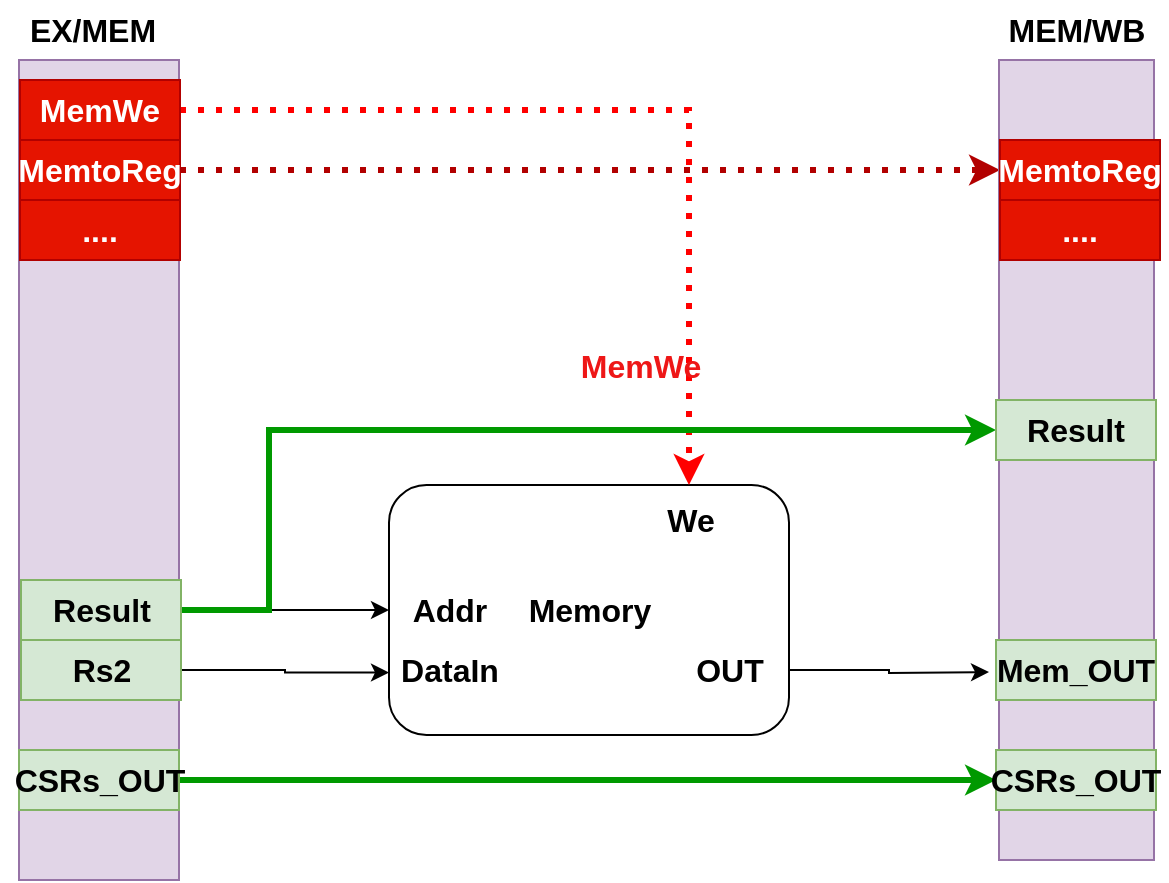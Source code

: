 <mxfile version="27.0.3">
  <diagram name="第 1 页" id="Oujjc9dFSEn5Tp1WTh4n">
    <mxGraphModel dx="777" dy="938" grid="1" gridSize="10" guides="1" tooltips="1" connect="1" arrows="1" fold="1" page="1" pageScale="1" pageWidth="945" pageHeight="462" math="0" shadow="0">
      <root>
        <mxCell id="0" />
        <mxCell id="1" parent="0" />
        <mxCell id="NaLfc49Hw88pL273WHC5-3" style="edgeStyle=orthogonalEdgeStyle;rounded=0;orthogonalLoop=1;jettySize=auto;html=1;exitX=1;exitY=0.5;exitDx=0;exitDy=0;entryX=0;entryY=0.75;entryDx=0;entryDy=0;fontSize=16;fontStyle=1;movable=1;resizable=1;rotatable=1;deletable=1;editable=1;locked=0;connectable=1;" edge="1" parent="1" source="NaLfc49Hw88pL273WHC5-14" target="NaLfc49Hw88pL273WHC5-4">
          <mxGeometry relative="1" as="geometry" />
        </mxCell>
        <mxCell id="NaLfc49Hw88pL273WHC5-4" value="Memory" style="rounded=1;whiteSpace=wrap;html=1;fontSize=16;fontStyle=1;movable=1;resizable=1;rotatable=1;deletable=1;editable=1;locked=0;connectable=1;" vertex="1" parent="1">
          <mxGeometry x="1297.5" y="522.5" width="200" height="125" as="geometry" />
        </mxCell>
        <mxCell id="NaLfc49Hw88pL273WHC5-5" value="DataIn" style="text;html=1;align=center;verticalAlign=middle;whiteSpace=wrap;rounded=0;fontSize=16;fontStyle=1;movable=1;resizable=1;rotatable=1;deletable=1;editable=1;locked=0;connectable=1;" vertex="1" parent="1">
          <mxGeometry x="1297.5" y="600" width="60" height="30" as="geometry" />
        </mxCell>
        <mxCell id="NaLfc49Hw88pL273WHC5-6" value="Addr" style="text;html=1;align=center;verticalAlign=middle;whiteSpace=wrap;rounded=0;fontSize=16;fontStyle=1;dashed=1;dashPattern=1 2;strokeWidth=2;movable=1;resizable=1;rotatable=1;deletable=1;editable=1;locked=0;connectable=1;" vertex="1" parent="1">
          <mxGeometry x="1297.5" y="570" width="60" height="30" as="geometry" />
        </mxCell>
        <mxCell id="NaLfc49Hw88pL273WHC5-7" style="edgeStyle=orthogonalEdgeStyle;rounded=0;orthogonalLoop=1;jettySize=auto;html=1;exitX=1;exitY=0.5;exitDx=0;exitDy=0;entryX=0.75;entryY=0;entryDx=0;entryDy=0;strokeColor=#FF0000;strokeWidth=3;dashed=1;dashPattern=1 2;movable=1;resizable=1;rotatable=1;deletable=1;editable=1;locked=0;connectable=1;" edge="1" parent="1" source="NaLfc49Hw88pL273WHC5-18" target="NaLfc49Hw88pL273WHC5-4">
          <mxGeometry relative="1" as="geometry" />
        </mxCell>
        <mxCell id="NaLfc49Hw88pL273WHC5-8" value="We" style="text;html=1;align=center;verticalAlign=middle;resizable=1;points=[];autosize=1;strokeColor=none;fillColor=none;fontSize=16;fontStyle=1;dashed=1;dashPattern=1 2;strokeWidth=2;movable=1;rotatable=1;deletable=1;editable=1;locked=0;connectable=1;" vertex="1" parent="1">
          <mxGeometry x="1422.5" y="525" width="50" height="30" as="geometry" />
        </mxCell>
        <mxCell id="NaLfc49Hw88pL273WHC5-9" style="edgeStyle=orthogonalEdgeStyle;rounded=0;orthogonalLoop=1;jettySize=auto;html=1;exitX=1;exitY=0.5;exitDx=0;exitDy=0;movable=1;resizable=1;rotatable=1;deletable=1;editable=1;locked=0;connectable=1;" edge="1" parent="1" source="NaLfc49Hw88pL273WHC5-10">
          <mxGeometry relative="1" as="geometry">
            <mxPoint x="1597.5" y="616" as="targetPoint" />
          </mxGeometry>
        </mxCell>
        <mxCell id="NaLfc49Hw88pL273WHC5-10" value="OUT" style="text;html=1;align=center;verticalAlign=middle;whiteSpace=wrap;rounded=0;fontSize=16;fontStyle=1;movable=1;resizable=1;rotatable=1;deletable=1;editable=1;locked=0;connectable=1;" vertex="1" parent="1">
          <mxGeometry x="1437.5" y="600" width="60" height="30" as="geometry" />
        </mxCell>
        <mxCell id="NaLfc49Hw88pL273WHC5-11" style="edgeStyle=orthogonalEdgeStyle;rounded=0;orthogonalLoop=1;jettySize=auto;html=1;exitX=1;exitY=0.5;exitDx=0;exitDy=0;entryX=0;entryY=0.5;entryDx=0;entryDy=0;strokeWidth=3;fillColor=#e51400;strokeColor=#B20000;dashed=1;dashPattern=1 2;movable=1;resizable=1;rotatable=1;deletable=1;editable=1;locked=0;connectable=1;" edge="1" parent="1" source="NaLfc49Hw88pL273WHC5-19" target="NaLfc49Hw88pL273WHC5-24">
          <mxGeometry relative="1" as="geometry" />
        </mxCell>
        <mxCell id="NaLfc49Hw88pL273WHC5-12" value="" style="rounded=0;whiteSpace=wrap;html=1;fontSize=16;fillColor=#e1d5e7;strokeColor=#9673a6;container=0;fontStyle=1;movable=1;resizable=1;rotatable=1;deletable=1;editable=1;locked=0;connectable=1;" vertex="1" parent="1">
          <mxGeometry x="1112.5" y="310" width="80" height="410" as="geometry" />
        </mxCell>
        <mxCell id="NaLfc49Hw88pL273WHC5-13" value="EX/MEM" style="text;html=1;align=center;verticalAlign=middle;resizable=1;points=[];autosize=1;strokeColor=none;fillColor=none;fontSize=16;container=0;fontStyle=1;movable=1;rotatable=1;deletable=1;editable=1;locked=0;connectable=1;" vertex="1" parent="1">
          <mxGeometry x="1103.5" y="280" width="90" height="30" as="geometry" />
        </mxCell>
        <mxCell id="NaLfc49Hw88pL273WHC5-14" value="Rs2" style="rounded=0;whiteSpace=wrap;html=1;fontSize=16;fillColor=#d5e8d4;strokeColor=#82b366;container=0;fontStyle=1;movable=1;resizable=1;rotatable=1;deletable=1;editable=1;locked=0;connectable=1;" vertex="1" parent="1">
          <mxGeometry x="1113.5" y="600" width="80" height="30" as="geometry" />
        </mxCell>
        <mxCell id="NaLfc49Hw88pL273WHC5-15" style="edgeStyle=orthogonalEdgeStyle;rounded=0;orthogonalLoop=1;jettySize=auto;html=1;exitX=1;exitY=0.5;exitDx=0;exitDy=0;entryX=0;entryY=0.5;entryDx=0;entryDy=0;movable=1;resizable=1;rotatable=1;deletable=1;editable=1;locked=0;connectable=1;" edge="1" parent="1" source="NaLfc49Hw88pL273WHC5-17" target="NaLfc49Hw88pL273WHC5-6">
          <mxGeometry relative="1" as="geometry" />
        </mxCell>
        <mxCell id="NaLfc49Hw88pL273WHC5-16" style="edgeStyle=orthogonalEdgeStyle;rounded=0;orthogonalLoop=1;jettySize=auto;html=1;entryX=0;entryY=0.5;entryDx=0;entryDy=0;strokeColor=#009900;strokeWidth=3;movable=1;resizable=1;rotatable=1;deletable=1;editable=1;locked=0;connectable=1;" edge="1" parent="1" source="NaLfc49Hw88pL273WHC5-17" target="NaLfc49Hw88pL273WHC5-23">
          <mxGeometry relative="1" as="geometry">
            <Array as="points">
              <mxPoint x="1237.5" y="585" />
              <mxPoint x="1237.5" y="495" />
            </Array>
          </mxGeometry>
        </mxCell>
        <mxCell id="NaLfc49Hw88pL273WHC5-17" value="Result" style="rounded=0;whiteSpace=wrap;html=1;fontSize=16;fillColor=#d5e8d4;strokeColor=#82b366;container=0;fontStyle=1;movable=1;resizable=1;rotatable=1;deletable=1;editable=1;locked=0;connectable=1;" vertex="1" parent="1">
          <mxGeometry x="1113.5" y="570" width="80" height="30" as="geometry" />
        </mxCell>
        <mxCell id="NaLfc49Hw88pL273WHC5-18" value="&lt;span style=&quot;font-size: 16px;&quot;&gt;&lt;font style=&quot;font-size: 16px;&quot;&gt;MemWe&lt;/font&gt;&lt;/span&gt;" style="rounded=0;whiteSpace=wrap;html=1;fillColor=#e51400;strokeColor=#B20000;fontColor=#ffffff;fontSize=16;fontStyle=1;movable=1;resizable=1;rotatable=1;deletable=1;editable=1;locked=0;connectable=1;" vertex="1" parent="1">
          <mxGeometry x="1113" y="320" width="80" height="30" as="geometry" />
        </mxCell>
        <mxCell id="NaLfc49Hw88pL273WHC5-19" value="&lt;span style=&quot;font-size: 16px;&quot;&gt;&lt;font style=&quot;font-size: 16px;&quot;&gt;MemtoReg&lt;/font&gt;&lt;/span&gt;" style="rounded=0;whiteSpace=wrap;html=1;fillColor=#e51400;strokeColor=#B20000;fontColor=#ffffff;fontSize=16;fontStyle=1;movable=1;resizable=1;rotatable=1;deletable=1;editable=1;locked=0;connectable=1;" vertex="1" parent="1">
          <mxGeometry x="1113" y="350" width="80" height="30" as="geometry" />
        </mxCell>
        <mxCell id="NaLfc49Hw88pL273WHC5-20" value="&lt;span style=&quot;font-size: 16px;&quot;&gt;&lt;font style=&quot;font-size: 16px;&quot;&gt;....&lt;/font&gt;&lt;/span&gt;" style="rounded=0;whiteSpace=wrap;html=1;fillColor=#e51400;strokeColor=#B20000;fontColor=#ffffff;fontSize=16;fontStyle=1;movable=1;resizable=1;rotatable=1;deletable=1;editable=1;locked=0;connectable=1;" vertex="1" parent="1">
          <mxGeometry x="1113" y="380" width="80" height="30" as="geometry" />
        </mxCell>
        <mxCell id="NaLfc49Hw88pL273WHC5-21" value="" style="rounded=0;whiteSpace=wrap;html=1;fontSize=16;fillColor=#e1d5e7;strokeColor=#9673a6;container=0;fontStyle=1;movable=1;resizable=1;rotatable=1;deletable=1;editable=1;locked=0;connectable=1;" vertex="1" parent="1">
          <mxGeometry x="1602.5" y="310" width="77.5" height="400" as="geometry" />
        </mxCell>
        <mxCell id="NaLfc49Hw88pL273WHC5-22" value="MEM/WB" style="text;html=1;align=center;verticalAlign=middle;resizable=1;points=[];autosize=1;strokeColor=none;fillColor=none;fontSize=16;container=0;fontStyle=1;movable=1;rotatable=1;deletable=1;editable=1;locked=0;connectable=1;" vertex="1" parent="1">
          <mxGeometry x="1596.25" y="280" width="90" height="30" as="geometry" />
        </mxCell>
        <mxCell id="NaLfc49Hw88pL273WHC5-23" value="Result" style="rounded=0;whiteSpace=wrap;html=1;fontSize=16;fillColor=#d5e8d4;strokeColor=#82b366;container=0;fontStyle=1;movable=1;resizable=1;rotatable=1;deletable=1;editable=1;locked=0;connectable=1;" vertex="1" parent="1">
          <mxGeometry x="1601" y="480" width="80" height="30" as="geometry" />
        </mxCell>
        <mxCell id="NaLfc49Hw88pL273WHC5-24" value="&lt;span style=&quot;font-size: 16px;&quot;&gt;&lt;font style=&quot;font-size: 16px;&quot;&gt;MemtoReg&lt;/font&gt;&lt;/span&gt;" style="rounded=0;whiteSpace=wrap;html=1;fillColor=#e51400;strokeColor=#B20000;fontColor=#ffffff;fontSize=16;fontStyle=1;movable=1;resizable=1;rotatable=1;deletable=1;editable=1;locked=0;connectable=1;" vertex="1" parent="1">
          <mxGeometry x="1603" y="350" width="80" height="30" as="geometry" />
        </mxCell>
        <mxCell id="NaLfc49Hw88pL273WHC5-25" value="Mem_OUT" style="rounded=0;whiteSpace=wrap;html=1;fontSize=16;fillColor=#d5e8d4;strokeColor=#82b366;container=0;fontStyle=1;movable=1;resizable=1;rotatable=1;deletable=1;editable=1;locked=0;connectable=1;" vertex="1" parent="1">
          <mxGeometry x="1601" y="600" width="80" height="30" as="geometry" />
        </mxCell>
        <mxCell id="NaLfc49Hw88pL273WHC5-26" value="&lt;span style=&quot;font-size: 16px;&quot;&gt;&lt;font style=&quot;font-size: 16px;&quot;&gt;....&lt;/font&gt;&lt;/span&gt;" style="rounded=0;whiteSpace=wrap;html=1;fillColor=#e51400;strokeColor=#B20000;fontColor=#ffffff;fontSize=16;fontStyle=1;movable=1;resizable=1;rotatable=1;deletable=1;editable=1;locked=0;connectable=1;" vertex="1" parent="1">
          <mxGeometry x="1603" y="380" width="80" height="30" as="geometry" />
        </mxCell>
        <mxCell id="NaLfc49Hw88pL273WHC5-27" value="MemWe" style="text;html=1;align=center;verticalAlign=middle;resizable=1;points=[];autosize=1;strokeColor=none;fillColor=none;fontColor=#ee1717;fontSize=16;fontStyle=1;movable=1;rotatable=1;deletable=1;editable=1;locked=0;connectable=1;" vertex="1" parent="1">
          <mxGeometry x="1382.5" y="447.5" width="80" height="30" as="geometry" />
        </mxCell>
        <mxCell id="NaLfc49Hw88pL273WHC5-28" style="edgeStyle=orthogonalEdgeStyle;rounded=0;orthogonalLoop=1;jettySize=auto;html=1;exitX=1;exitY=0.5;exitDx=0;exitDy=0;entryX=0;entryY=0.5;entryDx=0;entryDy=0;strokeWidth=3;strokeColor=#009900;movable=1;resizable=1;rotatable=1;deletable=1;editable=1;locked=0;connectable=1;" edge="1" parent="1" source="NaLfc49Hw88pL273WHC5-29" target="NaLfc49Hw88pL273WHC5-30">
          <mxGeometry relative="1" as="geometry" />
        </mxCell>
        <mxCell id="NaLfc49Hw88pL273WHC5-29" value="CSRs_OUT" style="rounded=0;whiteSpace=wrap;html=1;fontSize=16;fillColor=#d5e8d4;strokeColor=#82b366;container=0;fontStyle=1;movable=1;resizable=1;rotatable=1;deletable=1;editable=1;locked=0;connectable=1;" vertex="1" parent="1">
          <mxGeometry x="1112.5" y="655" width="80" height="30" as="geometry" />
        </mxCell>
        <mxCell id="NaLfc49Hw88pL273WHC5-30" value="CSRs_OUT" style="rounded=0;whiteSpace=wrap;html=1;fontSize=16;fillColor=#d5e8d4;strokeColor=#82b366;container=0;fontStyle=1;movable=1;resizable=1;rotatable=1;deletable=1;editable=1;locked=0;connectable=1;" vertex="1" parent="1">
          <mxGeometry x="1601" y="655" width="80" height="30" as="geometry" />
        </mxCell>
      </root>
    </mxGraphModel>
  </diagram>
</mxfile>
